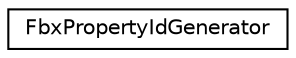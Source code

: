 digraph "クラス階層図"
{
  edge [fontname="Helvetica",fontsize="10",labelfontname="Helvetica",labelfontsize="10"];
  node [fontname="Helvetica",fontsize="10",shape=record];
  rankdir="LR";
  Node0 [label="FbxPropertyIdGenerator",height=0.2,width=0.4,color="black", fillcolor="white", style="filled",URL="$class_fbx_property_id_generator.html"];
}
